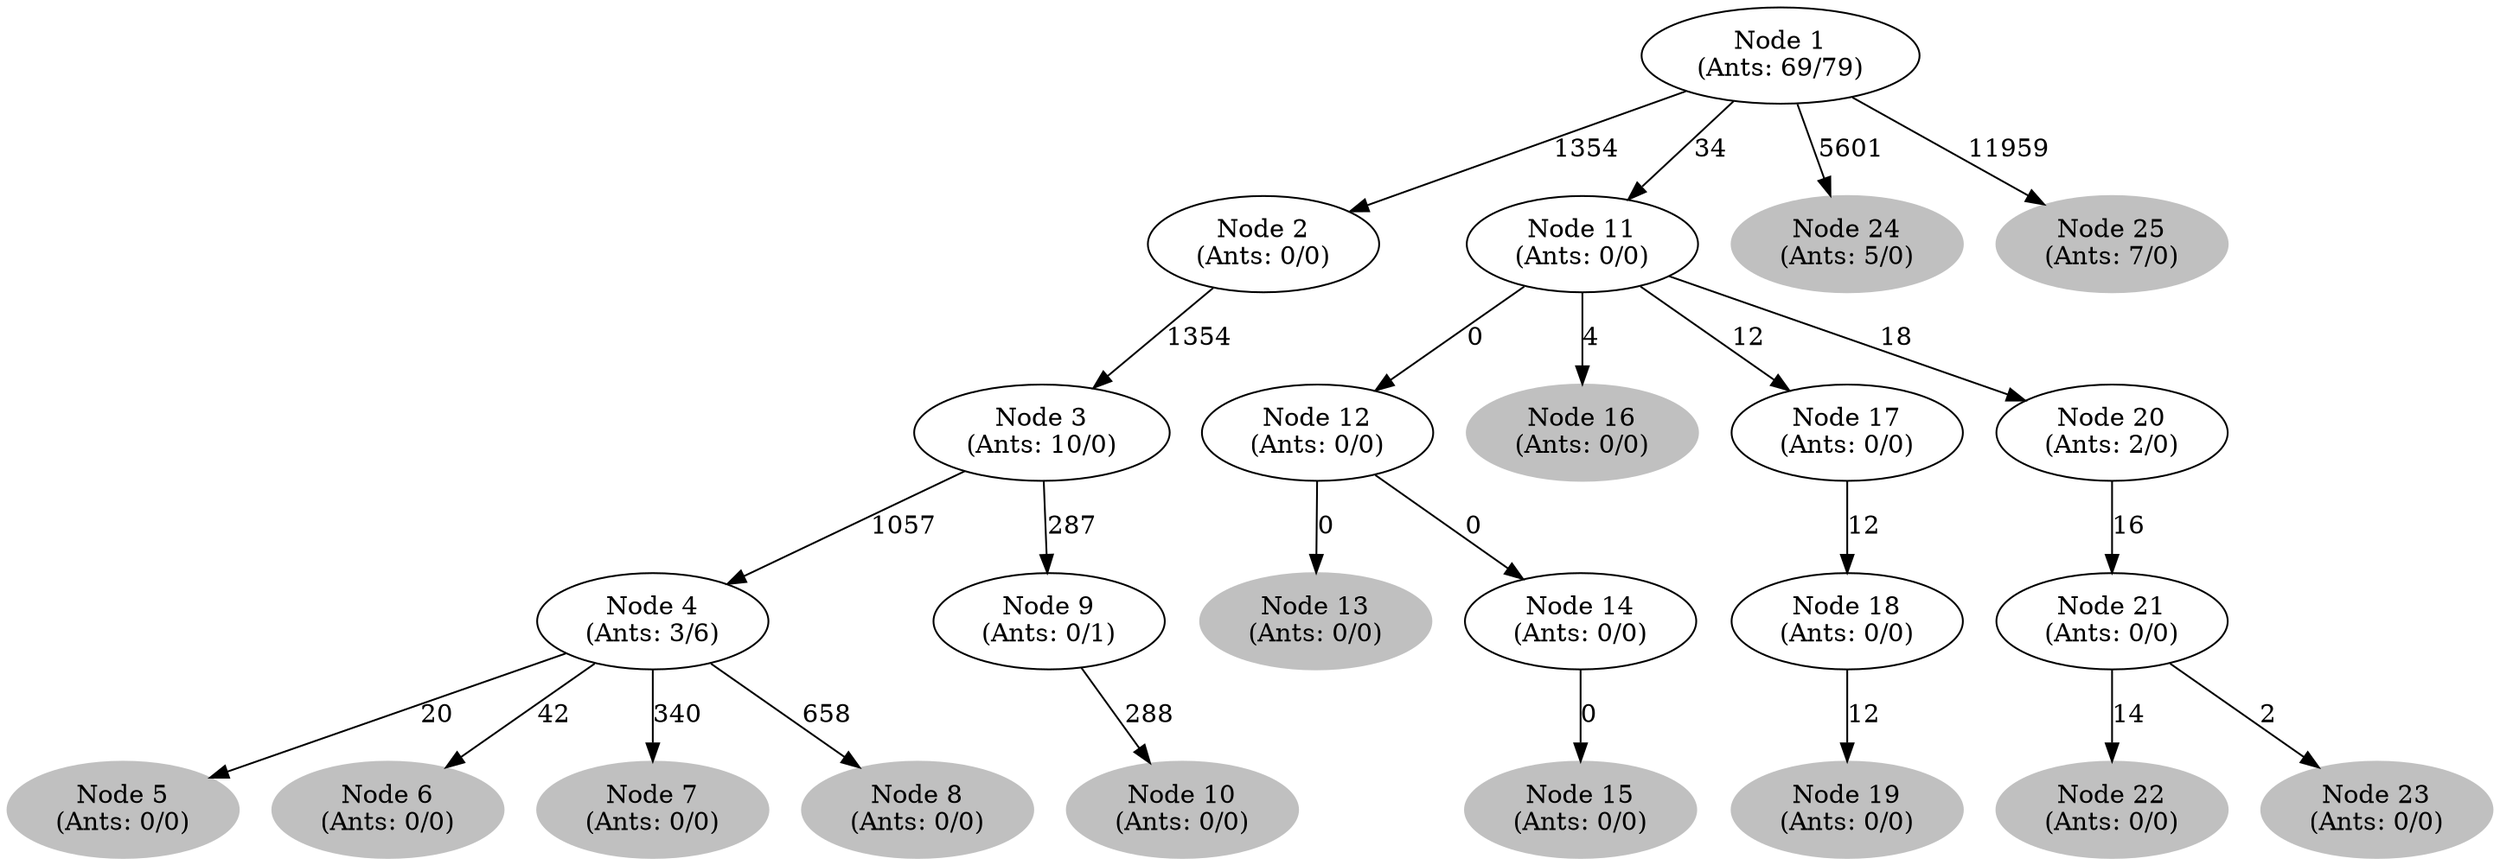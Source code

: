 digraph G {
	
	 "Node 1\n(Ants: 69/79)" -> "Node 2\n(Ants: 0/0)" [label=1354];
	 "Node 2\n(Ants: 0/0)" -> "Node 3\n(Ants: 10/0)" [label=1354];
	 "Node 3\n(Ants: 10/0)" -> "Node 4\n(Ants: 3/6)" [label=1057];
	 "Node 5\n(Ants: 0/0)" [style=filled,color="gray"];
	"Node 4\n(Ants: 3/6)" -> "Node 5\n(Ants: 0/0)" [label=20];
	 "Node 6\n(Ants: 0/0)" [style=filled,color="gray"];
	"Node 4\n(Ants: 3/6)" -> "Node 6\n(Ants: 0/0)" [label=42];
	 "Node 7\n(Ants: 0/0)" [style=filled,color="gray"];
	"Node 4\n(Ants: 3/6)" -> "Node 7\n(Ants: 0/0)" [label=340];
	 "Node 8\n(Ants: 0/0)" [style=filled,color="gray"];
	"Node 4\n(Ants: 3/6)" -> "Node 8\n(Ants: 0/0)" [label=658];
	 "Node 3\n(Ants: 10/0)" -> "Node 9\n(Ants: 0/1)" [label=287];
	 "Node 10\n(Ants: 0/0)" [style=filled,color="gray"];
	"Node 9\n(Ants: 0/1)" -> "Node 10\n(Ants: 0/0)" [label=288];
	 "Node 1\n(Ants: 69/79)" -> "Node 11\n(Ants: 0/0)" [label=34];
	 "Node 11\n(Ants: 0/0)" -> "Node 12\n(Ants: 0/0)" [label=0];
	 "Node 13\n(Ants: 0/0)" [style=filled,color="gray"];
	"Node 12\n(Ants: 0/0)" -> "Node 13\n(Ants: 0/0)" [label=0];
	 "Node 12\n(Ants: 0/0)" -> "Node 14\n(Ants: 0/0)" [label=0];
	 "Node 15\n(Ants: 0/0)" [style=filled,color="gray"];
	"Node 14\n(Ants: 0/0)" -> "Node 15\n(Ants: 0/0)" [label=0];
	 "Node 16\n(Ants: 0/0)" [style=filled,color="gray"];
	"Node 11\n(Ants: 0/0)" -> "Node 16\n(Ants: 0/0)" [label=4];
	 "Node 11\n(Ants: 0/0)" -> "Node 17\n(Ants: 0/0)" [label=12];
	 "Node 17\n(Ants: 0/0)" -> "Node 18\n(Ants: 0/0)" [label=12];
	 "Node 19\n(Ants: 0/0)" [style=filled,color="gray"];
	"Node 18\n(Ants: 0/0)" -> "Node 19\n(Ants: 0/0)" [label=12];
	 "Node 11\n(Ants: 0/0)" -> "Node 20\n(Ants: 2/0)" [label=18];
	 "Node 20\n(Ants: 2/0)" -> "Node 21\n(Ants: 0/0)" [label=16];
	 "Node 22\n(Ants: 0/0)" [style=filled,color="gray"];
	"Node 21\n(Ants: 0/0)" -> "Node 22\n(Ants: 0/0)" [label=14];
	 "Node 23\n(Ants: 0/0)" [style=filled,color="gray"];
	"Node 21\n(Ants: 0/0)" -> "Node 23\n(Ants: 0/0)" [label=2];
	 "Node 24\n(Ants: 5/0)" [style=filled,color="gray"];
	"Node 1\n(Ants: 69/79)" -> "Node 24\n(Ants: 5/0)" [label=5601];
	 "Node 25\n(Ants: 7/0)" [style=filled,color="gray"];
	"Node 1\n(Ants: 69/79)" -> "Node 25\n(Ants: 7/0)" [label=11959];
	 
}

